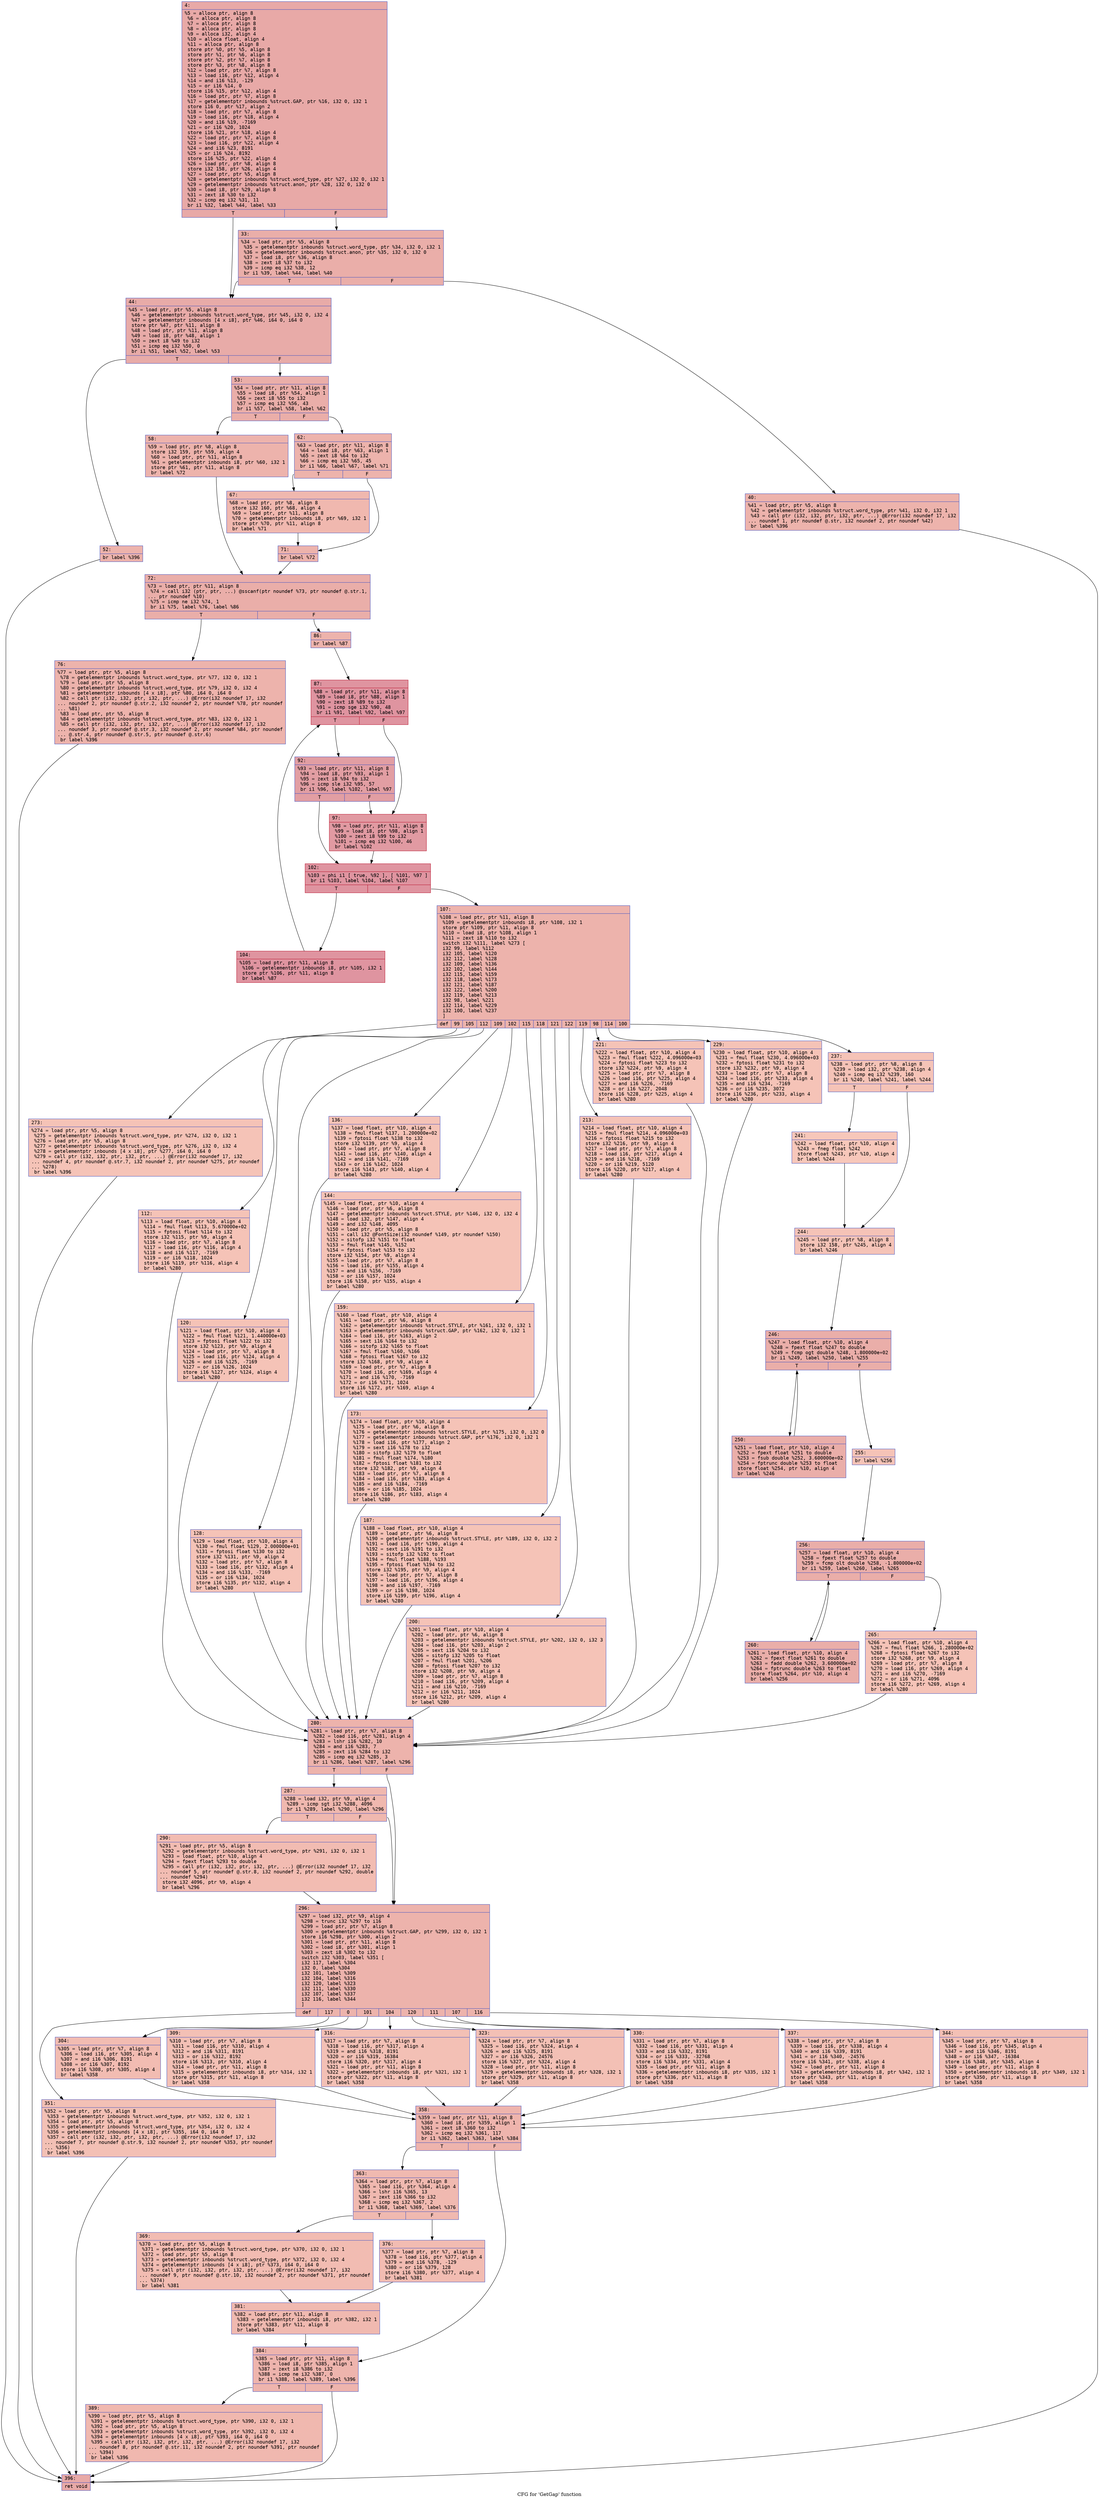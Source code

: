 digraph "CFG for 'GetGap' function" {
	label="CFG for 'GetGap' function";

	Node0x600003eb1fe0 [shape=record,color="#3d50c3ff", style=filled, fillcolor="#ca3b3770" fontname="Courier",label="{4:\l|  %5 = alloca ptr, align 8\l  %6 = alloca ptr, align 8\l  %7 = alloca ptr, align 8\l  %8 = alloca ptr, align 8\l  %9 = alloca i32, align 4\l  %10 = alloca float, align 4\l  %11 = alloca ptr, align 8\l  store ptr %0, ptr %5, align 8\l  store ptr %1, ptr %6, align 8\l  store ptr %2, ptr %7, align 8\l  store ptr %3, ptr %8, align 8\l  %12 = load ptr, ptr %7, align 8\l  %13 = load i16, ptr %12, align 4\l  %14 = and i16 %13, -129\l  %15 = or i16 %14, 0\l  store i16 %15, ptr %12, align 4\l  %16 = load ptr, ptr %7, align 8\l  %17 = getelementptr inbounds %struct.GAP, ptr %16, i32 0, i32 1\l  store i16 0, ptr %17, align 2\l  %18 = load ptr, ptr %7, align 8\l  %19 = load i16, ptr %18, align 4\l  %20 = and i16 %19, -7169\l  %21 = or i16 %20, 1024\l  store i16 %21, ptr %18, align 4\l  %22 = load ptr, ptr %7, align 8\l  %23 = load i16, ptr %22, align 4\l  %24 = and i16 %23, 8191\l  %25 = or i16 %24, 8192\l  store i16 %25, ptr %22, align 4\l  %26 = load ptr, ptr %8, align 8\l  store i32 158, ptr %26, align 4\l  %27 = load ptr, ptr %5, align 8\l  %28 = getelementptr inbounds %struct.word_type, ptr %27, i32 0, i32 1\l  %29 = getelementptr inbounds %struct.anon, ptr %28, i32 0, i32 0\l  %30 = load i8, ptr %29, align 8\l  %31 = zext i8 %30 to i32\l  %32 = icmp eq i32 %31, 11\l  br i1 %32, label %44, label %33\l|{<s0>T|<s1>F}}"];
	Node0x600003eb1fe0:s0 -> Node0x600003eb20d0[tooltip="4 -> 44\nProbability 50.00%" ];
	Node0x600003eb1fe0:s1 -> Node0x600003eb2030[tooltip="4 -> 33\nProbability 50.00%" ];
	Node0x600003eb2030 [shape=record,color="#3d50c3ff", style=filled, fillcolor="#d0473d70" fontname="Courier",label="{33:\l|  %34 = load ptr, ptr %5, align 8\l  %35 = getelementptr inbounds %struct.word_type, ptr %34, i32 0, i32 1\l  %36 = getelementptr inbounds %struct.anon, ptr %35, i32 0, i32 0\l  %37 = load i8, ptr %36, align 8\l  %38 = zext i8 %37 to i32\l  %39 = icmp eq i32 %38, 12\l  br i1 %39, label %44, label %40\l|{<s0>T|<s1>F}}"];
	Node0x600003eb2030:s0 -> Node0x600003eb20d0[tooltip="33 -> 44\nProbability 50.00%" ];
	Node0x600003eb2030:s1 -> Node0x600003eb2080[tooltip="33 -> 40\nProbability 50.00%" ];
	Node0x600003eb2080 [shape=record,color="#3d50c3ff", style=filled, fillcolor="#d6524470" fontname="Courier",label="{40:\l|  %41 = load ptr, ptr %5, align 8\l  %42 = getelementptr inbounds %struct.word_type, ptr %41, i32 0, i32 1\l  %43 = call ptr (i32, i32, ptr, i32, ptr, ...) @Error(i32 noundef 17, i32\l... noundef 1, ptr noundef @.str, i32 noundef 2, ptr noundef %42)\l  br label %396\l}"];
	Node0x600003eb2080 -> Node0x600003eb32a0[tooltip="40 -> 396\nProbability 100.00%" ];
	Node0x600003eb20d0 [shape=record,color="#3d50c3ff", style=filled, fillcolor="#cc403a70" fontname="Courier",label="{44:\l|  %45 = load ptr, ptr %5, align 8\l  %46 = getelementptr inbounds %struct.word_type, ptr %45, i32 0, i32 4\l  %47 = getelementptr inbounds [4 x i8], ptr %46, i64 0, i64 0\l  store ptr %47, ptr %11, align 8\l  %48 = load ptr, ptr %11, align 8\l  %49 = load i8, ptr %48, align 1\l  %50 = zext i8 %49 to i32\l  %51 = icmp eq i32 %50, 0\l  br i1 %51, label %52, label %53\l|{<s0>T|<s1>F}}"];
	Node0x600003eb20d0:s0 -> Node0x600003eb2120[tooltip="44 -> 52\nProbability 37.50%" ];
	Node0x600003eb20d0:s1 -> Node0x600003eb2170[tooltip="44 -> 53\nProbability 62.50%" ];
	Node0x600003eb2120 [shape=record,color="#3d50c3ff", style=filled, fillcolor="#d6524470" fontname="Courier",label="{52:\l|  br label %396\l}"];
	Node0x600003eb2120 -> Node0x600003eb32a0[tooltip="52 -> 396\nProbability 100.00%" ];
	Node0x600003eb2170 [shape=record,color="#3d50c3ff", style=filled, fillcolor="#d0473d70" fontname="Courier",label="{53:\l|  %54 = load ptr, ptr %11, align 8\l  %55 = load i8, ptr %54, align 1\l  %56 = zext i8 %55 to i32\l  %57 = icmp eq i32 %56, 43\l  br i1 %57, label %58, label %62\l|{<s0>T|<s1>F}}"];
	Node0x600003eb2170:s0 -> Node0x600003eb21c0[tooltip="53 -> 58\nProbability 50.00%" ];
	Node0x600003eb2170:s1 -> Node0x600003eb2210[tooltip="53 -> 62\nProbability 50.00%" ];
	Node0x600003eb21c0 [shape=record,color="#3d50c3ff", style=filled, fillcolor="#d6524470" fontname="Courier",label="{58:\l|  %59 = load ptr, ptr %8, align 8\l  store i32 159, ptr %59, align 4\l  %60 = load ptr, ptr %11, align 8\l  %61 = getelementptr inbounds i8, ptr %60, i32 1\l  store ptr %61, ptr %11, align 8\l  br label %72\l}"];
	Node0x600003eb21c0 -> Node0x600003eb2300[tooltip="58 -> 72\nProbability 100.00%" ];
	Node0x600003eb2210 [shape=record,color="#3d50c3ff", style=filled, fillcolor="#d6524470" fontname="Courier",label="{62:\l|  %63 = load ptr, ptr %11, align 8\l  %64 = load i8, ptr %63, align 1\l  %65 = zext i8 %64 to i32\l  %66 = icmp eq i32 %65, 45\l  br i1 %66, label %67, label %71\l|{<s0>T|<s1>F}}"];
	Node0x600003eb2210:s0 -> Node0x600003eb2260[tooltip="62 -> 67\nProbability 50.00%" ];
	Node0x600003eb2210:s1 -> Node0x600003eb22b0[tooltip="62 -> 71\nProbability 50.00%" ];
	Node0x600003eb2260 [shape=record,color="#3d50c3ff", style=filled, fillcolor="#dc5d4a70" fontname="Courier",label="{67:\l|  %68 = load ptr, ptr %8, align 8\l  store i32 160, ptr %68, align 4\l  %69 = load ptr, ptr %11, align 8\l  %70 = getelementptr inbounds i8, ptr %69, i32 1\l  store ptr %70, ptr %11, align 8\l  br label %71\l}"];
	Node0x600003eb2260 -> Node0x600003eb22b0[tooltip="67 -> 71\nProbability 100.00%" ];
	Node0x600003eb22b0 [shape=record,color="#3d50c3ff", style=filled, fillcolor="#d6524470" fontname="Courier",label="{71:\l|  br label %72\l}"];
	Node0x600003eb22b0 -> Node0x600003eb2300[tooltip="71 -> 72\nProbability 100.00%" ];
	Node0x600003eb2300 [shape=record,color="#3d50c3ff", style=filled, fillcolor="#d0473d70" fontname="Courier",label="{72:\l|  %73 = load ptr, ptr %11, align 8\l  %74 = call i32 (ptr, ptr, ...) @sscanf(ptr noundef %73, ptr noundef @.str.1,\l... ptr noundef %10)\l  %75 = icmp ne i32 %74, 1\l  br i1 %75, label %76, label %86\l|{<s0>T|<s1>F}}"];
	Node0x600003eb2300:s0 -> Node0x600003eb2350[tooltip="72 -> 76\nProbability 50.00%" ];
	Node0x600003eb2300:s1 -> Node0x600003eb23a0[tooltip="72 -> 86\nProbability 50.00%" ];
	Node0x600003eb2350 [shape=record,color="#3d50c3ff", style=filled, fillcolor="#d6524470" fontname="Courier",label="{76:\l|  %77 = load ptr, ptr %5, align 8\l  %78 = getelementptr inbounds %struct.word_type, ptr %77, i32 0, i32 1\l  %79 = load ptr, ptr %5, align 8\l  %80 = getelementptr inbounds %struct.word_type, ptr %79, i32 0, i32 4\l  %81 = getelementptr inbounds [4 x i8], ptr %80, i64 0, i64 0\l  %82 = call ptr (i32, i32, ptr, i32, ptr, ...) @Error(i32 noundef 17, i32\l... noundef 2, ptr noundef @.str.2, i32 noundef 2, ptr noundef %78, ptr noundef\l... %81)\l  %83 = load ptr, ptr %5, align 8\l  %84 = getelementptr inbounds %struct.word_type, ptr %83, i32 0, i32 1\l  %85 = call ptr (i32, i32, ptr, i32, ptr, ...) @Error(i32 noundef 17, i32\l... noundef 3, ptr noundef @.str.3, i32 noundef 2, ptr noundef %84, ptr noundef\l... @.str.4, ptr noundef @.str.5, ptr noundef @.str.6)\l  br label %396\l}"];
	Node0x600003eb2350 -> Node0x600003eb32a0[tooltip="76 -> 396\nProbability 100.00%" ];
	Node0x600003eb23a0 [shape=record,color="#3d50c3ff", style=filled, fillcolor="#d6524470" fontname="Courier",label="{86:\l|  br label %87\l}"];
	Node0x600003eb23a0 -> Node0x600003eb23f0[tooltip="86 -> 87\nProbability 100.00%" ];
	Node0x600003eb23f0 [shape=record,color="#b70d28ff", style=filled, fillcolor="#b70d2870" fontname="Courier",label="{87:\l|  %88 = load ptr, ptr %11, align 8\l  %89 = load i8, ptr %88, align 1\l  %90 = zext i8 %89 to i32\l  %91 = icmp sge i32 %90, 48\l  br i1 %91, label %92, label %97\l|{<s0>T|<s1>F}}"];
	Node0x600003eb23f0:s0 -> Node0x600003eb2440[tooltip="87 -> 92\nProbability 50.00%" ];
	Node0x600003eb23f0:s1 -> Node0x600003eb2490[tooltip="87 -> 97\nProbability 50.00%" ];
	Node0x600003eb2440 [shape=record,color="#3d50c3ff", style=filled, fillcolor="#be242e70" fontname="Courier",label="{92:\l|  %93 = load ptr, ptr %11, align 8\l  %94 = load i8, ptr %93, align 1\l  %95 = zext i8 %94 to i32\l  %96 = icmp sle i32 %95, 57\l  br i1 %96, label %102, label %97\l|{<s0>T|<s1>F}}"];
	Node0x600003eb2440:s0 -> Node0x600003eb24e0[tooltip="92 -> 102\nProbability 50.00%" ];
	Node0x600003eb2440:s1 -> Node0x600003eb2490[tooltip="92 -> 97\nProbability 50.00%" ];
	Node0x600003eb2490 [shape=record,color="#b70d28ff", style=filled, fillcolor="#bb1b2c70" fontname="Courier",label="{97:\l|  %98 = load ptr, ptr %11, align 8\l  %99 = load i8, ptr %98, align 1\l  %100 = zext i8 %99 to i32\l  %101 = icmp eq i32 %100, 46\l  br label %102\l}"];
	Node0x600003eb2490 -> Node0x600003eb24e0[tooltip="97 -> 102\nProbability 100.00%" ];
	Node0x600003eb24e0 [shape=record,color="#b70d28ff", style=filled, fillcolor="#b70d2870" fontname="Courier",label="{102:\l|  %103 = phi i1 [ true, %92 ], [ %101, %97 ]\l  br i1 %103, label %104, label %107\l|{<s0>T|<s1>F}}"];
	Node0x600003eb24e0:s0 -> Node0x600003eb2530[tooltip="102 -> 104\nProbability 96.88%" ];
	Node0x600003eb24e0:s1 -> Node0x600003eb2580[tooltip="102 -> 107\nProbability 3.12%" ];
	Node0x600003eb2530 [shape=record,color="#b70d28ff", style=filled, fillcolor="#b70d2870" fontname="Courier",label="{104:\l|  %105 = load ptr, ptr %11, align 8\l  %106 = getelementptr inbounds i8, ptr %105, i32 1\l  store ptr %106, ptr %11, align 8\l  br label %87\l}"];
	Node0x600003eb2530 -> Node0x600003eb23f0[tooltip="104 -> 87\nProbability 100.00%" ];
	Node0x600003eb2580 [shape=record,color="#3d50c3ff", style=filled, fillcolor="#d6524470" fontname="Courier",label="{107:\l|  %108 = load ptr, ptr %11, align 8\l  %109 = getelementptr inbounds i8, ptr %108, i32 1\l  store ptr %109, ptr %11, align 8\l  %110 = load i8, ptr %108, align 1\l  %111 = zext i8 %110 to i32\l  switch i32 %111, label %273 [\l    i32 99, label %112\l    i32 105, label %120\l    i32 112, label %128\l    i32 109, label %136\l    i32 102, label %144\l    i32 115, label %159\l    i32 118, label %173\l    i32 121, label %187\l    i32 122, label %200\l    i32 119, label %213\l    i32 98, label %221\l    i32 114, label %229\l    i32 100, label %237\l  ]\l|{<s0>def|<s1>99|<s2>105|<s3>112|<s4>109|<s5>102|<s6>115|<s7>118|<s8>121|<s9>122|<s10>119|<s11>98|<s12>114|<s13>100}}"];
	Node0x600003eb2580:s0 -> Node0x600003eb2c60[tooltip="107 -> 273\nProbability 7.14%" ];
	Node0x600003eb2580:s1 -> Node0x600003eb25d0[tooltip="107 -> 112\nProbability 7.14%" ];
	Node0x600003eb2580:s2 -> Node0x600003eb2620[tooltip="107 -> 120\nProbability 7.14%" ];
	Node0x600003eb2580:s3 -> Node0x600003eb2670[tooltip="107 -> 128\nProbability 7.14%" ];
	Node0x600003eb2580:s4 -> Node0x600003eb26c0[tooltip="107 -> 136\nProbability 7.14%" ];
	Node0x600003eb2580:s5 -> Node0x600003eb2710[tooltip="107 -> 144\nProbability 7.14%" ];
	Node0x600003eb2580:s6 -> Node0x600003eb2760[tooltip="107 -> 159\nProbability 7.14%" ];
	Node0x600003eb2580:s7 -> Node0x600003eb27b0[tooltip="107 -> 173\nProbability 7.14%" ];
	Node0x600003eb2580:s8 -> Node0x600003eb2800[tooltip="107 -> 187\nProbability 7.14%" ];
	Node0x600003eb2580:s9 -> Node0x600003eb2850[tooltip="107 -> 200\nProbability 7.14%" ];
	Node0x600003eb2580:s10 -> Node0x600003eb28a0[tooltip="107 -> 213\nProbability 7.14%" ];
	Node0x600003eb2580:s11 -> Node0x600003eb28f0[tooltip="107 -> 221\nProbability 7.14%" ];
	Node0x600003eb2580:s12 -> Node0x600003eb2940[tooltip="107 -> 229\nProbability 7.14%" ];
	Node0x600003eb2580:s13 -> Node0x600003eb2990[tooltip="107 -> 237\nProbability 7.14%" ];
	Node0x600003eb25d0 [shape=record,color="#3d50c3ff", style=filled, fillcolor="#e8765c70" fontname="Courier",label="{112:\l|  %113 = load float, ptr %10, align 4\l  %114 = fmul float %113, 5.670000e+02\l  %115 = fptosi float %114 to i32\l  store i32 %115, ptr %9, align 4\l  %116 = load ptr, ptr %7, align 8\l  %117 = load i16, ptr %116, align 4\l  %118 = and i16 %117, -7169\l  %119 = or i16 %118, 1024\l  store i16 %119, ptr %116, align 4\l  br label %280\l}"];
	Node0x600003eb25d0 -> Node0x600003eb2cb0[tooltip="112 -> 280\nProbability 100.00%" ];
	Node0x600003eb2620 [shape=record,color="#3d50c3ff", style=filled, fillcolor="#e8765c70" fontname="Courier",label="{120:\l|  %121 = load float, ptr %10, align 4\l  %122 = fmul float %121, 1.440000e+03\l  %123 = fptosi float %122 to i32\l  store i32 %123, ptr %9, align 4\l  %124 = load ptr, ptr %7, align 8\l  %125 = load i16, ptr %124, align 4\l  %126 = and i16 %125, -7169\l  %127 = or i16 %126, 1024\l  store i16 %127, ptr %124, align 4\l  br label %280\l}"];
	Node0x600003eb2620 -> Node0x600003eb2cb0[tooltip="120 -> 280\nProbability 100.00%" ];
	Node0x600003eb2670 [shape=record,color="#3d50c3ff", style=filled, fillcolor="#e8765c70" fontname="Courier",label="{128:\l|  %129 = load float, ptr %10, align 4\l  %130 = fmul float %129, 2.000000e+01\l  %131 = fptosi float %130 to i32\l  store i32 %131, ptr %9, align 4\l  %132 = load ptr, ptr %7, align 8\l  %133 = load i16, ptr %132, align 4\l  %134 = and i16 %133, -7169\l  %135 = or i16 %134, 1024\l  store i16 %135, ptr %132, align 4\l  br label %280\l}"];
	Node0x600003eb2670 -> Node0x600003eb2cb0[tooltip="128 -> 280\nProbability 100.00%" ];
	Node0x600003eb26c0 [shape=record,color="#3d50c3ff", style=filled, fillcolor="#e8765c70" fontname="Courier",label="{136:\l|  %137 = load float, ptr %10, align 4\l  %138 = fmul float %137, 1.200000e+02\l  %139 = fptosi float %138 to i32\l  store i32 %139, ptr %9, align 4\l  %140 = load ptr, ptr %7, align 8\l  %141 = load i16, ptr %140, align 4\l  %142 = and i16 %141, -7169\l  %143 = or i16 %142, 1024\l  store i16 %143, ptr %140, align 4\l  br label %280\l}"];
	Node0x600003eb26c0 -> Node0x600003eb2cb0[tooltip="136 -> 280\nProbability 100.00%" ];
	Node0x600003eb2710 [shape=record,color="#3d50c3ff", style=filled, fillcolor="#e8765c70" fontname="Courier",label="{144:\l|  %145 = load float, ptr %10, align 4\l  %146 = load ptr, ptr %6, align 8\l  %147 = getelementptr inbounds %struct.STYLE, ptr %146, i32 0, i32 4\l  %148 = load i32, ptr %147, align 4\l  %149 = and i32 %148, 4095\l  %150 = load ptr, ptr %5, align 8\l  %151 = call i32 @FontSize(i32 noundef %149, ptr noundef %150)\l  %152 = sitofp i32 %151 to float\l  %153 = fmul float %145, %152\l  %154 = fptosi float %153 to i32\l  store i32 %154, ptr %9, align 4\l  %155 = load ptr, ptr %7, align 8\l  %156 = load i16, ptr %155, align 4\l  %157 = and i16 %156, -7169\l  %158 = or i16 %157, 1024\l  store i16 %158, ptr %155, align 4\l  br label %280\l}"];
	Node0x600003eb2710 -> Node0x600003eb2cb0[tooltip="144 -> 280\nProbability 100.00%" ];
	Node0x600003eb2760 [shape=record,color="#3d50c3ff", style=filled, fillcolor="#e8765c70" fontname="Courier",label="{159:\l|  %160 = load float, ptr %10, align 4\l  %161 = load ptr, ptr %6, align 8\l  %162 = getelementptr inbounds %struct.STYLE, ptr %161, i32 0, i32 1\l  %163 = getelementptr inbounds %struct.GAP, ptr %162, i32 0, i32 1\l  %164 = load i16, ptr %163, align 2\l  %165 = sext i16 %164 to i32\l  %166 = sitofp i32 %165 to float\l  %167 = fmul float %160, %166\l  %168 = fptosi float %167 to i32\l  store i32 %168, ptr %9, align 4\l  %169 = load ptr, ptr %7, align 8\l  %170 = load i16, ptr %169, align 4\l  %171 = and i16 %170, -7169\l  %172 = or i16 %171, 1024\l  store i16 %172, ptr %169, align 4\l  br label %280\l}"];
	Node0x600003eb2760 -> Node0x600003eb2cb0[tooltip="159 -> 280\nProbability 100.00%" ];
	Node0x600003eb27b0 [shape=record,color="#3d50c3ff", style=filled, fillcolor="#e8765c70" fontname="Courier",label="{173:\l|  %174 = load float, ptr %10, align 4\l  %175 = load ptr, ptr %6, align 8\l  %176 = getelementptr inbounds %struct.STYLE, ptr %175, i32 0, i32 0\l  %177 = getelementptr inbounds %struct.GAP, ptr %176, i32 0, i32 1\l  %178 = load i16, ptr %177, align 2\l  %179 = sext i16 %178 to i32\l  %180 = sitofp i32 %179 to float\l  %181 = fmul float %174, %180\l  %182 = fptosi float %181 to i32\l  store i32 %182, ptr %9, align 4\l  %183 = load ptr, ptr %7, align 8\l  %184 = load i16, ptr %183, align 4\l  %185 = and i16 %184, -7169\l  %186 = or i16 %185, 1024\l  store i16 %186, ptr %183, align 4\l  br label %280\l}"];
	Node0x600003eb27b0 -> Node0x600003eb2cb0[tooltip="173 -> 280\nProbability 100.00%" ];
	Node0x600003eb2800 [shape=record,color="#3d50c3ff", style=filled, fillcolor="#e8765c70" fontname="Courier",label="{187:\l|  %188 = load float, ptr %10, align 4\l  %189 = load ptr, ptr %6, align 8\l  %190 = getelementptr inbounds %struct.STYLE, ptr %189, i32 0, i32 2\l  %191 = load i16, ptr %190, align 4\l  %192 = sext i16 %191 to i32\l  %193 = sitofp i32 %192 to float\l  %194 = fmul float %188, %193\l  %195 = fptosi float %194 to i32\l  store i32 %195, ptr %9, align 4\l  %196 = load ptr, ptr %7, align 8\l  %197 = load i16, ptr %196, align 4\l  %198 = and i16 %197, -7169\l  %199 = or i16 %198, 1024\l  store i16 %199, ptr %196, align 4\l  br label %280\l}"];
	Node0x600003eb2800 -> Node0x600003eb2cb0[tooltip="187 -> 280\nProbability 100.00%" ];
	Node0x600003eb2850 [shape=record,color="#3d50c3ff", style=filled, fillcolor="#e8765c70" fontname="Courier",label="{200:\l|  %201 = load float, ptr %10, align 4\l  %202 = load ptr, ptr %6, align 8\l  %203 = getelementptr inbounds %struct.STYLE, ptr %202, i32 0, i32 3\l  %204 = load i16, ptr %203, align 2\l  %205 = sext i16 %204 to i32\l  %206 = sitofp i32 %205 to float\l  %207 = fmul float %201, %206\l  %208 = fptosi float %207 to i32\l  store i32 %208, ptr %9, align 4\l  %209 = load ptr, ptr %7, align 8\l  %210 = load i16, ptr %209, align 4\l  %211 = and i16 %210, -7169\l  %212 = or i16 %211, 1024\l  store i16 %212, ptr %209, align 4\l  br label %280\l}"];
	Node0x600003eb2850 -> Node0x600003eb2cb0[tooltip="200 -> 280\nProbability 100.00%" ];
	Node0x600003eb28a0 [shape=record,color="#3d50c3ff", style=filled, fillcolor="#e8765c70" fontname="Courier",label="{213:\l|  %214 = load float, ptr %10, align 4\l  %215 = fmul float %214, 4.096000e+03\l  %216 = fptosi float %215 to i32\l  store i32 %216, ptr %9, align 4\l  %217 = load ptr, ptr %7, align 8\l  %218 = load i16, ptr %217, align 4\l  %219 = and i16 %218, -7169\l  %220 = or i16 %219, 5120\l  store i16 %220, ptr %217, align 4\l  br label %280\l}"];
	Node0x600003eb28a0 -> Node0x600003eb2cb0[tooltip="213 -> 280\nProbability 100.00%" ];
	Node0x600003eb28f0 [shape=record,color="#3d50c3ff", style=filled, fillcolor="#e8765c70" fontname="Courier",label="{221:\l|  %222 = load float, ptr %10, align 4\l  %223 = fmul float %222, 4.096000e+03\l  %224 = fptosi float %223 to i32\l  store i32 %224, ptr %9, align 4\l  %225 = load ptr, ptr %7, align 8\l  %226 = load i16, ptr %225, align 4\l  %227 = and i16 %226, -7169\l  %228 = or i16 %227, 2048\l  store i16 %228, ptr %225, align 4\l  br label %280\l}"];
	Node0x600003eb28f0 -> Node0x600003eb2cb0[tooltip="221 -> 280\nProbability 100.00%" ];
	Node0x600003eb2940 [shape=record,color="#3d50c3ff", style=filled, fillcolor="#e8765c70" fontname="Courier",label="{229:\l|  %230 = load float, ptr %10, align 4\l  %231 = fmul float %230, 4.096000e+03\l  %232 = fptosi float %231 to i32\l  store i32 %232, ptr %9, align 4\l  %233 = load ptr, ptr %7, align 8\l  %234 = load i16, ptr %233, align 4\l  %235 = and i16 %234, -7169\l  %236 = or i16 %235, 3072\l  store i16 %236, ptr %233, align 4\l  br label %280\l}"];
	Node0x600003eb2940 -> Node0x600003eb2cb0[tooltip="229 -> 280\nProbability 100.00%" ];
	Node0x600003eb2990 [shape=record,color="#3d50c3ff", style=filled, fillcolor="#e8765c70" fontname="Courier",label="{237:\l|  %238 = load ptr, ptr %8, align 8\l  %239 = load i32, ptr %238, align 4\l  %240 = icmp eq i32 %239, 160\l  br i1 %240, label %241, label %244\l|{<s0>T|<s1>F}}"];
	Node0x600003eb2990:s0 -> Node0x600003eb29e0[tooltip="237 -> 241\nProbability 50.00%" ];
	Node0x600003eb2990:s1 -> Node0x600003eb2a30[tooltip="237 -> 244\nProbability 50.00%" ];
	Node0x600003eb29e0 [shape=record,color="#3d50c3ff", style=filled, fillcolor="#ec7f6370" fontname="Courier",label="{241:\l|  %242 = load float, ptr %10, align 4\l  %243 = fneg float %242\l  store float %243, ptr %10, align 4\l  br label %244\l}"];
	Node0x600003eb29e0 -> Node0x600003eb2a30[tooltip="241 -> 244\nProbability 100.00%" ];
	Node0x600003eb2a30 [shape=record,color="#3d50c3ff", style=filled, fillcolor="#e8765c70" fontname="Courier",label="{244:\l|  %245 = load ptr, ptr %8, align 8\l  store i32 158, ptr %245, align 4\l  br label %246\l}"];
	Node0x600003eb2a30 -> Node0x600003eb2a80[tooltip="244 -> 246\nProbability 100.00%" ];
	Node0x600003eb2a80 [shape=record,color="#3d50c3ff", style=filled, fillcolor="#d0473d70" fontname="Courier",label="{246:\l|  %247 = load float, ptr %10, align 4\l  %248 = fpext float %247 to double\l  %249 = fcmp ogt double %248, 1.800000e+02\l  br i1 %249, label %250, label %255\l|{<s0>T|<s1>F}}"];
	Node0x600003eb2a80:s0 -> Node0x600003eb2ad0[tooltip="246 -> 250\nProbability 96.88%" ];
	Node0x600003eb2a80:s1 -> Node0x600003eb2b20[tooltip="246 -> 255\nProbability 3.12%" ];
	Node0x600003eb2ad0 [shape=record,color="#3d50c3ff", style=filled, fillcolor="#d0473d70" fontname="Courier",label="{250:\l|  %251 = load float, ptr %10, align 4\l  %252 = fpext float %251 to double\l  %253 = fsub double %252, 3.600000e+02\l  %254 = fptrunc double %253 to float\l  store float %254, ptr %10, align 4\l  br label %246\l}"];
	Node0x600003eb2ad0 -> Node0x600003eb2a80[tooltip="250 -> 246\nProbability 100.00%" ];
	Node0x600003eb2b20 [shape=record,color="#3d50c3ff", style=filled, fillcolor="#e8765c70" fontname="Courier",label="{255:\l|  br label %256\l}"];
	Node0x600003eb2b20 -> Node0x600003eb2b70[tooltip="255 -> 256\nProbability 100.00%" ];
	Node0x600003eb2b70 [shape=record,color="#3d50c3ff", style=filled, fillcolor="#d0473d70" fontname="Courier",label="{256:\l|  %257 = load float, ptr %10, align 4\l  %258 = fpext float %257 to double\l  %259 = fcmp olt double %258, -1.800000e+02\l  br i1 %259, label %260, label %265\l|{<s0>T|<s1>F}}"];
	Node0x600003eb2b70:s0 -> Node0x600003eb2bc0[tooltip="256 -> 260\nProbability 96.88%" ];
	Node0x600003eb2b70:s1 -> Node0x600003eb2c10[tooltip="256 -> 265\nProbability 3.12%" ];
	Node0x600003eb2bc0 [shape=record,color="#3d50c3ff", style=filled, fillcolor="#d0473d70" fontname="Courier",label="{260:\l|  %261 = load float, ptr %10, align 4\l  %262 = fpext float %261 to double\l  %263 = fadd double %262, 3.600000e+02\l  %264 = fptrunc double %263 to float\l  store float %264, ptr %10, align 4\l  br label %256\l}"];
	Node0x600003eb2bc0 -> Node0x600003eb2b70[tooltip="260 -> 256\nProbability 100.00%" ];
	Node0x600003eb2c10 [shape=record,color="#3d50c3ff", style=filled, fillcolor="#e8765c70" fontname="Courier",label="{265:\l|  %266 = load float, ptr %10, align 4\l  %267 = fmul float %266, 1.280000e+02\l  %268 = fptosi float %267 to i32\l  store i32 %268, ptr %9, align 4\l  %269 = load ptr, ptr %7, align 8\l  %270 = load i16, ptr %269, align 4\l  %271 = and i16 %270, -7169\l  %272 = or i16 %271, 4096\l  store i16 %272, ptr %269, align 4\l  br label %280\l}"];
	Node0x600003eb2c10 -> Node0x600003eb2cb0[tooltip="265 -> 280\nProbability 100.00%" ];
	Node0x600003eb2c60 [shape=record,color="#3d50c3ff", style=filled, fillcolor="#e8765c70" fontname="Courier",label="{273:\l|  %274 = load ptr, ptr %5, align 8\l  %275 = getelementptr inbounds %struct.word_type, ptr %274, i32 0, i32 1\l  %276 = load ptr, ptr %5, align 8\l  %277 = getelementptr inbounds %struct.word_type, ptr %276, i32 0, i32 4\l  %278 = getelementptr inbounds [4 x i8], ptr %277, i64 0, i64 0\l  %279 = call ptr (i32, i32, ptr, i32, ptr, ...) @Error(i32 noundef 17, i32\l... noundef 4, ptr noundef @.str.7, i32 noundef 2, ptr noundef %275, ptr noundef\l... %278)\l  br label %396\l}"];
	Node0x600003eb2c60 -> Node0x600003eb32a0[tooltip="273 -> 396\nProbability 100.00%" ];
	Node0x600003eb2cb0 [shape=record,color="#3d50c3ff", style=filled, fillcolor="#d6524470" fontname="Courier",label="{280:\l|  %281 = load ptr, ptr %7, align 8\l  %282 = load i16, ptr %281, align 4\l  %283 = lshr i16 %282, 10\l  %284 = and i16 %283, 7\l  %285 = zext i16 %284 to i32\l  %286 = icmp eq i32 %285, 3\l  br i1 %286, label %287, label %296\l|{<s0>T|<s1>F}}"];
	Node0x600003eb2cb0:s0 -> Node0x600003eb2d00[tooltip="280 -> 287\nProbability 50.00%" ];
	Node0x600003eb2cb0:s1 -> Node0x600003eb2da0[tooltip="280 -> 296\nProbability 50.00%" ];
	Node0x600003eb2d00 [shape=record,color="#3d50c3ff", style=filled, fillcolor="#dc5d4a70" fontname="Courier",label="{287:\l|  %288 = load i32, ptr %9, align 4\l  %289 = icmp sgt i32 %288, 4096\l  br i1 %289, label %290, label %296\l|{<s0>T|<s1>F}}"];
	Node0x600003eb2d00:s0 -> Node0x600003eb2d50[tooltip="287 -> 290\nProbability 50.00%" ];
	Node0x600003eb2d00:s1 -> Node0x600003eb2da0[tooltip="287 -> 296\nProbability 50.00%" ];
	Node0x600003eb2d50 [shape=record,color="#3d50c3ff", style=filled, fillcolor="#e1675170" fontname="Courier",label="{290:\l|  %291 = load ptr, ptr %5, align 8\l  %292 = getelementptr inbounds %struct.word_type, ptr %291, i32 0, i32 1\l  %293 = load float, ptr %10, align 4\l  %294 = fpext float %293 to double\l  %295 = call ptr (i32, i32, ptr, i32, ptr, ...) @Error(i32 noundef 17, i32\l... noundef 5, ptr noundef @.str.8, i32 noundef 2, ptr noundef %292, double\l... noundef %294)\l  store i32 4096, ptr %9, align 4\l  br label %296\l}"];
	Node0x600003eb2d50 -> Node0x600003eb2da0[tooltip="290 -> 296\nProbability 100.00%" ];
	Node0x600003eb2da0 [shape=record,color="#3d50c3ff", style=filled, fillcolor="#d6524470" fontname="Courier",label="{296:\l|  %297 = load i32, ptr %9, align 4\l  %298 = trunc i32 %297 to i16\l  %299 = load ptr, ptr %7, align 8\l  %300 = getelementptr inbounds %struct.GAP, ptr %299, i32 0, i32 1\l  store i16 %298, ptr %300, align 2\l  %301 = load ptr, ptr %11, align 8\l  %302 = load i8, ptr %301, align 1\l  %303 = zext i8 %302 to i32\l  switch i32 %303, label %351 [\l    i32 117, label %304\l    i32 0, label %304\l    i32 101, label %309\l    i32 104, label %316\l    i32 120, label %323\l    i32 111, label %330\l    i32 107, label %337\l    i32 116, label %344\l  ]\l|{<s0>def|<s1>117|<s2>0|<s3>101|<s4>104|<s5>120|<s6>111|<s7>107|<s8>116}}"];
	Node0x600003eb2da0:s0 -> Node0x600003eb3020[tooltip="296 -> 351\nProbability 11.11%" ];
	Node0x600003eb2da0:s1 -> Node0x600003eb2df0[tooltip="296 -> 304\nProbability 22.22%" ];
	Node0x600003eb2da0:s2 -> Node0x600003eb2df0[tooltip="296 -> 304\nProbability 22.22%" ];
	Node0x600003eb2da0:s3 -> Node0x600003eb2e40[tooltip="296 -> 309\nProbability 11.11%" ];
	Node0x600003eb2da0:s4 -> Node0x600003eb2e90[tooltip="296 -> 316\nProbability 11.11%" ];
	Node0x600003eb2da0:s5 -> Node0x600003eb2ee0[tooltip="296 -> 323\nProbability 11.11%" ];
	Node0x600003eb2da0:s6 -> Node0x600003eb2f30[tooltip="296 -> 330\nProbability 11.11%" ];
	Node0x600003eb2da0:s7 -> Node0x600003eb2f80[tooltip="296 -> 337\nProbability 11.11%" ];
	Node0x600003eb2da0:s8 -> Node0x600003eb2fd0[tooltip="296 -> 344\nProbability 11.11%" ];
	Node0x600003eb2df0 [shape=record,color="#3d50c3ff", style=filled, fillcolor="#e1675170" fontname="Courier",label="{304:\l|  %305 = load ptr, ptr %7, align 8\l  %306 = load i16, ptr %305, align 4\l  %307 = and i16 %306, 8191\l  %308 = or i16 %307, 8192\l  store i16 %308, ptr %305, align 4\l  br label %358\l}"];
	Node0x600003eb2df0 -> Node0x600003eb3070[tooltip="304 -> 358\nProbability 100.00%" ];
	Node0x600003eb2e40 [shape=record,color="#3d50c3ff", style=filled, fillcolor="#e5705870" fontname="Courier",label="{309:\l|  %310 = load ptr, ptr %7, align 8\l  %311 = load i16, ptr %310, align 4\l  %312 = and i16 %311, 8191\l  %313 = or i16 %312, 8192\l  store i16 %313, ptr %310, align 4\l  %314 = load ptr, ptr %11, align 8\l  %315 = getelementptr inbounds i8, ptr %314, i32 1\l  store ptr %315, ptr %11, align 8\l  br label %358\l}"];
	Node0x600003eb2e40 -> Node0x600003eb3070[tooltip="309 -> 358\nProbability 100.00%" ];
	Node0x600003eb2e90 [shape=record,color="#3d50c3ff", style=filled, fillcolor="#e5705870" fontname="Courier",label="{316:\l|  %317 = load ptr, ptr %7, align 8\l  %318 = load i16, ptr %317, align 4\l  %319 = and i16 %318, 8191\l  %320 = or i16 %319, 16384\l  store i16 %320, ptr %317, align 4\l  %321 = load ptr, ptr %11, align 8\l  %322 = getelementptr inbounds i8, ptr %321, i32 1\l  store ptr %322, ptr %11, align 8\l  br label %358\l}"];
	Node0x600003eb2e90 -> Node0x600003eb3070[tooltip="316 -> 358\nProbability 100.00%" ];
	Node0x600003eb2ee0 [shape=record,color="#3d50c3ff", style=filled, fillcolor="#e5705870" fontname="Courier",label="{323:\l|  %324 = load ptr, ptr %7, align 8\l  %325 = load i16, ptr %324, align 4\l  %326 = and i16 %325, 8191\l  %327 = or i16 %326, 24576\l  store i16 %327, ptr %324, align 4\l  %328 = load ptr, ptr %11, align 8\l  %329 = getelementptr inbounds i8, ptr %328, i32 1\l  store ptr %329, ptr %11, align 8\l  br label %358\l}"];
	Node0x600003eb2ee0 -> Node0x600003eb3070[tooltip="323 -> 358\nProbability 100.00%" ];
	Node0x600003eb2f30 [shape=record,color="#3d50c3ff", style=filled, fillcolor="#e5705870" fontname="Courier",label="{330:\l|  %331 = load ptr, ptr %7, align 8\l  %332 = load i16, ptr %331, align 4\l  %333 = and i16 %332, 8191\l  %334 = or i16 %333, -32768\l  store i16 %334, ptr %331, align 4\l  %335 = load ptr, ptr %11, align 8\l  %336 = getelementptr inbounds i8, ptr %335, i32 1\l  store ptr %336, ptr %11, align 8\l  br label %358\l}"];
	Node0x600003eb2f30 -> Node0x600003eb3070[tooltip="330 -> 358\nProbability 100.00%" ];
	Node0x600003eb2f80 [shape=record,color="#3d50c3ff", style=filled, fillcolor="#e5705870" fontname="Courier",label="{337:\l|  %338 = load ptr, ptr %7, align 8\l  %339 = load i16, ptr %338, align 4\l  %340 = and i16 %339, 8191\l  %341 = or i16 %340, -24576\l  store i16 %341, ptr %338, align 4\l  %342 = load ptr, ptr %11, align 8\l  %343 = getelementptr inbounds i8, ptr %342, i32 1\l  store ptr %343, ptr %11, align 8\l  br label %358\l}"];
	Node0x600003eb2f80 -> Node0x600003eb3070[tooltip="337 -> 358\nProbability 100.00%" ];
	Node0x600003eb2fd0 [shape=record,color="#3d50c3ff", style=filled, fillcolor="#e5705870" fontname="Courier",label="{344:\l|  %345 = load ptr, ptr %7, align 8\l  %346 = load i16, ptr %345, align 4\l  %347 = and i16 %346, 8191\l  %348 = or i16 %347, -16384\l  store i16 %348, ptr %345, align 4\l  %349 = load ptr, ptr %11, align 8\l  %350 = getelementptr inbounds i8, ptr %349, i32 1\l  store ptr %350, ptr %11, align 8\l  br label %358\l}"];
	Node0x600003eb2fd0 -> Node0x600003eb3070[tooltip="344 -> 358\nProbability 100.00%" ];
	Node0x600003eb3020 [shape=record,color="#3d50c3ff", style=filled, fillcolor="#e5705870" fontname="Courier",label="{351:\l|  %352 = load ptr, ptr %5, align 8\l  %353 = getelementptr inbounds %struct.word_type, ptr %352, i32 0, i32 1\l  %354 = load ptr, ptr %5, align 8\l  %355 = getelementptr inbounds %struct.word_type, ptr %354, i32 0, i32 4\l  %356 = getelementptr inbounds [4 x i8], ptr %355, i64 0, i64 0\l  %357 = call ptr (i32, i32, ptr, i32, ptr, ...) @Error(i32 noundef 17, i32\l... noundef 7, ptr noundef @.str.9, i32 noundef 2, ptr noundef %353, ptr noundef\l... %356)\l  br label %396\l}"];
	Node0x600003eb3020 -> Node0x600003eb32a0[tooltip="351 -> 396\nProbability 100.00%" ];
	Node0x600003eb3070 [shape=record,color="#3d50c3ff", style=filled, fillcolor="#d8564670" fontname="Courier",label="{358:\l|  %359 = load ptr, ptr %11, align 8\l  %360 = load i8, ptr %359, align 1\l  %361 = zext i8 %360 to i32\l  %362 = icmp eq i32 %361, 117\l  br i1 %362, label %363, label %384\l|{<s0>T|<s1>F}}"];
	Node0x600003eb3070:s0 -> Node0x600003eb30c0[tooltip="358 -> 363\nProbability 50.00%" ];
	Node0x600003eb3070:s1 -> Node0x600003eb3200[tooltip="358 -> 384\nProbability 50.00%" ];
	Node0x600003eb30c0 [shape=record,color="#3d50c3ff", style=filled, fillcolor="#de614d70" fontname="Courier",label="{363:\l|  %364 = load ptr, ptr %7, align 8\l  %365 = load i16, ptr %364, align 4\l  %366 = lshr i16 %365, 13\l  %367 = zext i16 %366 to i32\l  %368 = icmp eq i32 %367, 2\l  br i1 %368, label %369, label %376\l|{<s0>T|<s1>F}}"];
	Node0x600003eb30c0:s0 -> Node0x600003eb3110[tooltip="363 -> 369\nProbability 50.00%" ];
	Node0x600003eb30c0:s1 -> Node0x600003eb3160[tooltip="363 -> 376\nProbability 50.00%" ];
	Node0x600003eb3110 [shape=record,color="#3d50c3ff", style=filled, fillcolor="#e1675170" fontname="Courier",label="{369:\l|  %370 = load ptr, ptr %5, align 8\l  %371 = getelementptr inbounds %struct.word_type, ptr %370, i32 0, i32 1\l  %372 = load ptr, ptr %5, align 8\l  %373 = getelementptr inbounds %struct.word_type, ptr %372, i32 0, i32 4\l  %374 = getelementptr inbounds [4 x i8], ptr %373, i64 0, i64 0\l  %375 = call ptr (i32, i32, ptr, i32, ptr, ...) @Error(i32 noundef 17, i32\l... noundef 9, ptr noundef @.str.10, i32 noundef 2, ptr noundef %371, ptr noundef\l... %374)\l  br label %381\l}"];
	Node0x600003eb3110 -> Node0x600003eb31b0[tooltip="369 -> 381\nProbability 100.00%" ];
	Node0x600003eb3160 [shape=record,color="#3d50c3ff", style=filled, fillcolor="#e1675170" fontname="Courier",label="{376:\l|  %377 = load ptr, ptr %7, align 8\l  %378 = load i16, ptr %377, align 4\l  %379 = and i16 %378, -129\l  %380 = or i16 %379, 128\l  store i16 %380, ptr %377, align 4\l  br label %381\l}"];
	Node0x600003eb3160 -> Node0x600003eb31b0[tooltip="376 -> 381\nProbability 100.00%" ];
	Node0x600003eb31b0 [shape=record,color="#3d50c3ff", style=filled, fillcolor="#de614d70" fontname="Courier",label="{381:\l|  %382 = load ptr, ptr %11, align 8\l  %383 = getelementptr inbounds i8, ptr %382, i32 1\l  store ptr %383, ptr %11, align 8\l  br label %384\l}"];
	Node0x600003eb31b0 -> Node0x600003eb3200[tooltip="381 -> 384\nProbability 100.00%" ];
	Node0x600003eb3200 [shape=record,color="#3d50c3ff", style=filled, fillcolor="#d8564670" fontname="Courier",label="{384:\l|  %385 = load ptr, ptr %11, align 8\l  %386 = load i8, ptr %385, align 1\l  %387 = zext i8 %386 to i32\l  %388 = icmp ne i32 %387, 0\l  br i1 %388, label %389, label %396\l|{<s0>T|<s1>F}}"];
	Node0x600003eb3200:s0 -> Node0x600003eb3250[tooltip="384 -> 389\nProbability 62.50%" ];
	Node0x600003eb3200:s1 -> Node0x600003eb32a0[tooltip="384 -> 396\nProbability 37.50%" ];
	Node0x600003eb3250 [shape=record,color="#3d50c3ff", style=filled, fillcolor="#dc5d4a70" fontname="Courier",label="{389:\l|  %390 = load ptr, ptr %5, align 8\l  %391 = getelementptr inbounds %struct.word_type, ptr %390, i32 0, i32 1\l  %392 = load ptr, ptr %5, align 8\l  %393 = getelementptr inbounds %struct.word_type, ptr %392, i32 0, i32 4\l  %394 = getelementptr inbounds [4 x i8], ptr %393, i64 0, i64 0\l  %395 = call ptr (i32, i32, ptr, i32, ptr, ...) @Error(i32 noundef 17, i32\l... noundef 8, ptr noundef @.str.11, i32 noundef 2, ptr noundef %391, ptr noundef\l... %394)\l  br label %396\l}"];
	Node0x600003eb3250 -> Node0x600003eb32a0[tooltip="389 -> 396\nProbability 100.00%" ];
	Node0x600003eb32a0 [shape=record,color="#3d50c3ff", style=filled, fillcolor="#ca3b3770" fontname="Courier",label="{396:\l|  ret void\l}"];
}
